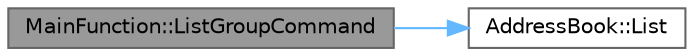 digraph "MainFunction::ListGroupCommand"
{
 // LATEX_PDF_SIZE
  bgcolor="transparent";
  edge [fontname=Helvetica,fontsize=10,labelfontname=Helvetica,labelfontsize=10];
  node [fontname=Helvetica,fontsize=10,shape=box,height=0.2,width=0.4];
  rankdir="LR";
  Node1 [label="MainFunction::ListGroupCommand",height=0.2,width=0.4,color="gray40", fillcolor="grey60", style="filled", fontcolor="black",tooltip="按组别列出通讯录中特定组别联系人"];
  Node1 -> Node2 [color="steelblue1",style="solid"];
  Node2 [label="AddressBook::List",height=0.2,width=0.4,color="grey40", fillcolor="white", style="filled",URL="$de/d25/class_address_book.html#a03109edb7d7e0a3ddacb44375bbac8fe",tooltip="std::cout 输出Book中所有联系人。"];
}
